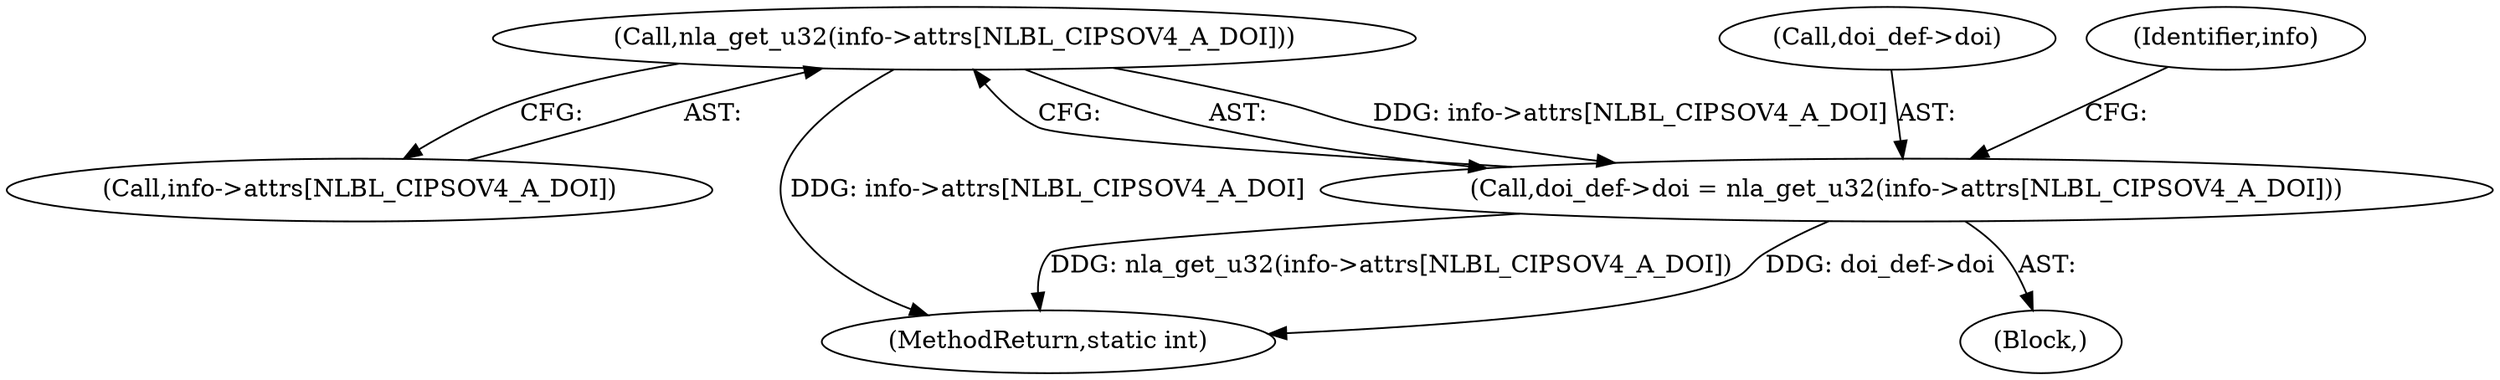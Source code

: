 digraph "0_linux_2a2f11c227bdf292b3a2900ad04139d301b56ac4@array" {
"1000114" [label="(Call,nla_get_u32(info->attrs[NLBL_CIPSOV4_A_DOI]))"];
"1000110" [label="(Call,doi_def->doi = nla_get_u32(info->attrs[NLBL_CIPSOV4_A_DOI]))"];
"1000115" [label="(Call,info->attrs[NLBL_CIPSOV4_A_DOI])"];
"1000103" [label="(Block,)"];
"1000114" [label="(Call,nla_get_u32(info->attrs[NLBL_CIPSOV4_A_DOI]))"];
"1000111" [label="(Call,doi_def->doi)"];
"1000110" [label="(Call,doi_def->doi = nla_get_u32(info->attrs[NLBL_CIPSOV4_A_DOI]))"];
"1000171" [label="(MethodReturn,static int)"];
"1000125" [label="(Identifier,info)"];
"1000114" -> "1000110"  [label="AST: "];
"1000114" -> "1000115"  [label="CFG: "];
"1000115" -> "1000114"  [label="AST: "];
"1000110" -> "1000114"  [label="CFG: "];
"1000114" -> "1000171"  [label="DDG: info->attrs[NLBL_CIPSOV4_A_DOI]"];
"1000114" -> "1000110"  [label="DDG: info->attrs[NLBL_CIPSOV4_A_DOI]"];
"1000110" -> "1000103"  [label="AST: "];
"1000111" -> "1000110"  [label="AST: "];
"1000125" -> "1000110"  [label="CFG: "];
"1000110" -> "1000171"  [label="DDG: nla_get_u32(info->attrs[NLBL_CIPSOV4_A_DOI])"];
"1000110" -> "1000171"  [label="DDG: doi_def->doi"];
}
